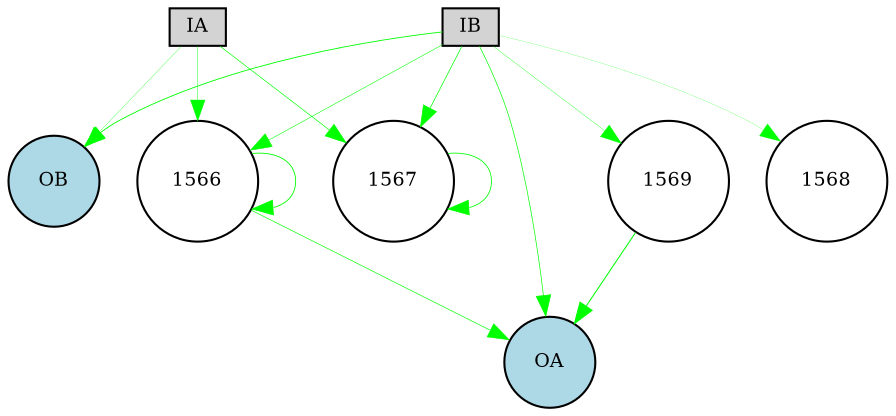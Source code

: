 digraph {
	node [fontsize=9 height=0.2 shape=circle width=0.2]
	IA [fillcolor=lightgray shape=box style=filled]
	IB [fillcolor=lightgray shape=box style=filled]
	OA [fillcolor=lightblue style=filled]
	OB [fillcolor=lightblue style=filled]
	1569 [fillcolor=white style=filled]
	1566 [fillcolor=white style=filled]
	IA -> 1566 [color=green penwidth=0.21405028229864853 style=solid]
	IA -> 1567 [color=green penwidth=0.318409643151637 style=solid]
	IB -> 1566 [color=green penwidth=0.2643848191790431 style=solid]
	IB -> 1567 [color=green penwidth=0.3416620132379712 style=solid]
	IB -> 1568 [color=green penwidth=0.103547332904846 style=solid]
	IB -> 1569 [color=green penwidth=0.1715520878414592 style=solid]
	1566 -> OA [color=green penwidth=0.31758681000235756 style=solid]
	1569 -> OA [color=green penwidth=0.49360080471666623 style=solid]
	IA -> OB [color=green penwidth=0.14660835861807797 style=solid]
	IB -> OA [color=green penwidth=0.33217776452729875 style=solid]
	IB -> OB [color=green penwidth=0.41501939905814644 style=solid]
	1566 -> 1566 [color=green penwidth=0.4142028808653786 style=solid]
	1567 -> 1567 [color=green penwidth=0.38895946992246544 style=solid]
}
